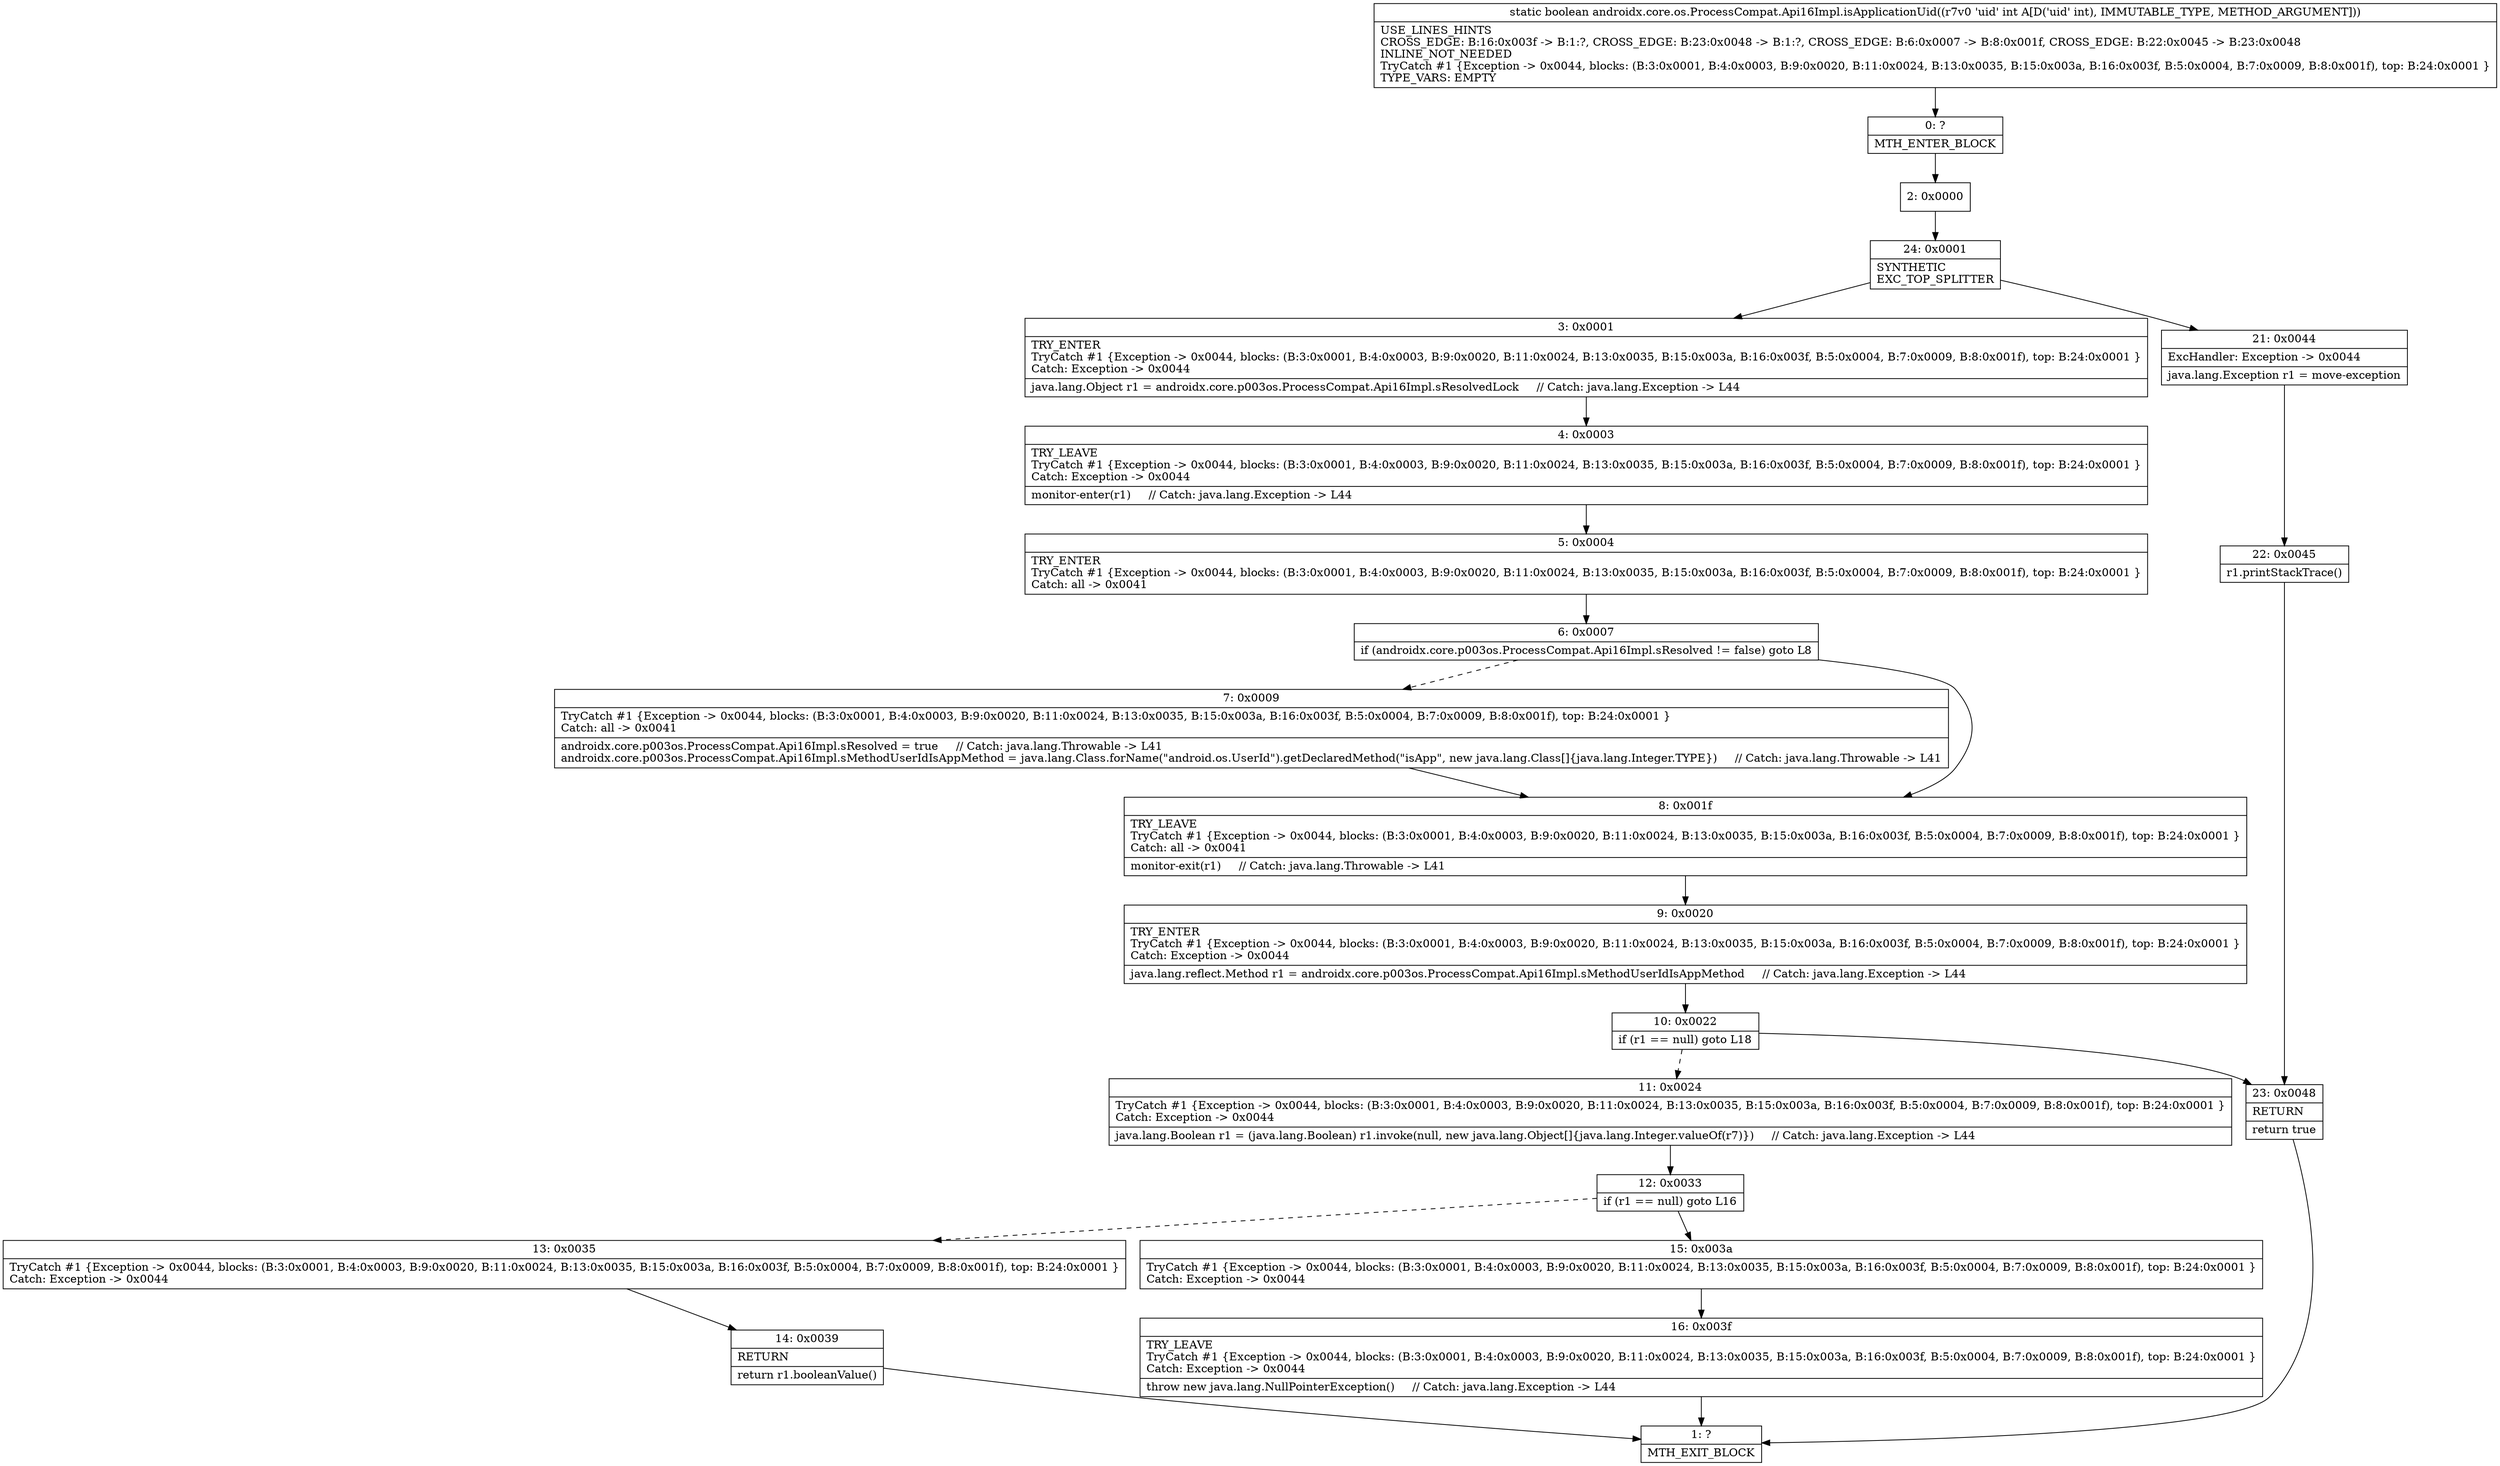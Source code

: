 digraph "CFG forandroidx.core.os.ProcessCompat.Api16Impl.isApplicationUid(I)Z" {
Node_0 [shape=record,label="{0\:\ ?|MTH_ENTER_BLOCK\l}"];
Node_2 [shape=record,label="{2\:\ 0x0000}"];
Node_24 [shape=record,label="{24\:\ 0x0001|SYNTHETIC\lEXC_TOP_SPLITTER\l}"];
Node_3 [shape=record,label="{3\:\ 0x0001|TRY_ENTER\lTryCatch #1 \{Exception \-\> 0x0044, blocks: (B:3:0x0001, B:4:0x0003, B:9:0x0020, B:11:0x0024, B:13:0x0035, B:15:0x003a, B:16:0x003f, B:5:0x0004, B:7:0x0009, B:8:0x001f), top: B:24:0x0001 \}\lCatch: Exception \-\> 0x0044\l|java.lang.Object r1 = androidx.core.p003os.ProcessCompat.Api16Impl.sResolvedLock     \/\/ Catch: java.lang.Exception \-\> L44\l}"];
Node_4 [shape=record,label="{4\:\ 0x0003|TRY_LEAVE\lTryCatch #1 \{Exception \-\> 0x0044, blocks: (B:3:0x0001, B:4:0x0003, B:9:0x0020, B:11:0x0024, B:13:0x0035, B:15:0x003a, B:16:0x003f, B:5:0x0004, B:7:0x0009, B:8:0x001f), top: B:24:0x0001 \}\lCatch: Exception \-\> 0x0044\l|monitor\-enter(r1)     \/\/ Catch: java.lang.Exception \-\> L44\l}"];
Node_5 [shape=record,label="{5\:\ 0x0004|TRY_ENTER\lTryCatch #1 \{Exception \-\> 0x0044, blocks: (B:3:0x0001, B:4:0x0003, B:9:0x0020, B:11:0x0024, B:13:0x0035, B:15:0x003a, B:16:0x003f, B:5:0x0004, B:7:0x0009, B:8:0x001f), top: B:24:0x0001 \}\lCatch: all \-\> 0x0041\l}"];
Node_6 [shape=record,label="{6\:\ 0x0007|if (androidx.core.p003os.ProcessCompat.Api16Impl.sResolved != false) goto L8\l}"];
Node_7 [shape=record,label="{7\:\ 0x0009|TryCatch #1 \{Exception \-\> 0x0044, blocks: (B:3:0x0001, B:4:0x0003, B:9:0x0020, B:11:0x0024, B:13:0x0035, B:15:0x003a, B:16:0x003f, B:5:0x0004, B:7:0x0009, B:8:0x001f), top: B:24:0x0001 \}\lCatch: all \-\> 0x0041\l|androidx.core.p003os.ProcessCompat.Api16Impl.sResolved = true     \/\/ Catch: java.lang.Throwable \-\> L41\landroidx.core.p003os.ProcessCompat.Api16Impl.sMethodUserIdIsAppMethod = java.lang.Class.forName(\"android.os.UserId\").getDeclaredMethod(\"isApp\", new java.lang.Class[]\{java.lang.Integer.TYPE\})     \/\/ Catch: java.lang.Throwable \-\> L41\l}"];
Node_8 [shape=record,label="{8\:\ 0x001f|TRY_LEAVE\lTryCatch #1 \{Exception \-\> 0x0044, blocks: (B:3:0x0001, B:4:0x0003, B:9:0x0020, B:11:0x0024, B:13:0x0035, B:15:0x003a, B:16:0x003f, B:5:0x0004, B:7:0x0009, B:8:0x001f), top: B:24:0x0001 \}\lCatch: all \-\> 0x0041\l|monitor\-exit(r1)     \/\/ Catch: java.lang.Throwable \-\> L41\l}"];
Node_9 [shape=record,label="{9\:\ 0x0020|TRY_ENTER\lTryCatch #1 \{Exception \-\> 0x0044, blocks: (B:3:0x0001, B:4:0x0003, B:9:0x0020, B:11:0x0024, B:13:0x0035, B:15:0x003a, B:16:0x003f, B:5:0x0004, B:7:0x0009, B:8:0x001f), top: B:24:0x0001 \}\lCatch: Exception \-\> 0x0044\l|java.lang.reflect.Method r1 = androidx.core.p003os.ProcessCompat.Api16Impl.sMethodUserIdIsAppMethod     \/\/ Catch: java.lang.Exception \-\> L44\l}"];
Node_10 [shape=record,label="{10\:\ 0x0022|if (r1 == null) goto L18\l}"];
Node_11 [shape=record,label="{11\:\ 0x0024|TryCatch #1 \{Exception \-\> 0x0044, blocks: (B:3:0x0001, B:4:0x0003, B:9:0x0020, B:11:0x0024, B:13:0x0035, B:15:0x003a, B:16:0x003f, B:5:0x0004, B:7:0x0009, B:8:0x001f), top: B:24:0x0001 \}\lCatch: Exception \-\> 0x0044\l|java.lang.Boolean r1 = (java.lang.Boolean) r1.invoke(null, new java.lang.Object[]\{java.lang.Integer.valueOf(r7)\})     \/\/ Catch: java.lang.Exception \-\> L44\l}"];
Node_12 [shape=record,label="{12\:\ 0x0033|if (r1 == null) goto L16\l}"];
Node_13 [shape=record,label="{13\:\ 0x0035|TryCatch #1 \{Exception \-\> 0x0044, blocks: (B:3:0x0001, B:4:0x0003, B:9:0x0020, B:11:0x0024, B:13:0x0035, B:15:0x003a, B:16:0x003f, B:5:0x0004, B:7:0x0009, B:8:0x001f), top: B:24:0x0001 \}\lCatch: Exception \-\> 0x0044\l}"];
Node_14 [shape=record,label="{14\:\ 0x0039|RETURN\l|return r1.booleanValue()\l}"];
Node_1 [shape=record,label="{1\:\ ?|MTH_EXIT_BLOCK\l}"];
Node_15 [shape=record,label="{15\:\ 0x003a|TryCatch #1 \{Exception \-\> 0x0044, blocks: (B:3:0x0001, B:4:0x0003, B:9:0x0020, B:11:0x0024, B:13:0x0035, B:15:0x003a, B:16:0x003f, B:5:0x0004, B:7:0x0009, B:8:0x001f), top: B:24:0x0001 \}\lCatch: Exception \-\> 0x0044\l}"];
Node_16 [shape=record,label="{16\:\ 0x003f|TRY_LEAVE\lTryCatch #1 \{Exception \-\> 0x0044, blocks: (B:3:0x0001, B:4:0x0003, B:9:0x0020, B:11:0x0024, B:13:0x0035, B:15:0x003a, B:16:0x003f, B:5:0x0004, B:7:0x0009, B:8:0x001f), top: B:24:0x0001 \}\lCatch: Exception \-\> 0x0044\l|throw new java.lang.NullPointerException()     \/\/ Catch: java.lang.Exception \-\> L44\l}"];
Node_23 [shape=record,label="{23\:\ 0x0048|RETURN\l|return true\l}"];
Node_21 [shape=record,label="{21\:\ 0x0044|ExcHandler: Exception \-\> 0x0044\l|java.lang.Exception r1 = move\-exception\l}"];
Node_22 [shape=record,label="{22\:\ 0x0045|r1.printStackTrace()\l}"];
MethodNode[shape=record,label="{static boolean androidx.core.os.ProcessCompat.Api16Impl.isApplicationUid((r7v0 'uid' int A[D('uid' int), IMMUTABLE_TYPE, METHOD_ARGUMENT]))  | USE_LINES_HINTS\lCROSS_EDGE: B:16:0x003f \-\> B:1:?, CROSS_EDGE: B:23:0x0048 \-\> B:1:?, CROSS_EDGE: B:6:0x0007 \-\> B:8:0x001f, CROSS_EDGE: B:22:0x0045 \-\> B:23:0x0048\lINLINE_NOT_NEEDED\lTryCatch #1 \{Exception \-\> 0x0044, blocks: (B:3:0x0001, B:4:0x0003, B:9:0x0020, B:11:0x0024, B:13:0x0035, B:15:0x003a, B:16:0x003f, B:5:0x0004, B:7:0x0009, B:8:0x001f), top: B:24:0x0001 \}\lTYPE_VARS: EMPTY\l}"];
MethodNode -> Node_0;Node_0 -> Node_2;
Node_2 -> Node_24;
Node_24 -> Node_3;
Node_24 -> Node_21;
Node_3 -> Node_4;
Node_4 -> Node_5;
Node_5 -> Node_6;
Node_6 -> Node_7[style=dashed];
Node_6 -> Node_8;
Node_7 -> Node_8;
Node_8 -> Node_9;
Node_9 -> Node_10;
Node_10 -> Node_11[style=dashed];
Node_10 -> Node_23;
Node_11 -> Node_12;
Node_12 -> Node_13[style=dashed];
Node_12 -> Node_15;
Node_13 -> Node_14;
Node_14 -> Node_1;
Node_15 -> Node_16;
Node_16 -> Node_1;
Node_23 -> Node_1;
Node_21 -> Node_22;
Node_22 -> Node_23;
}

